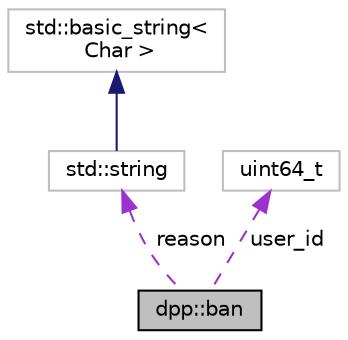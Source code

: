 digraph "dpp::ban"
{
 // INTERACTIVE_SVG=YES
 // LATEX_PDF_SIZE
  bgcolor="transparent";
  edge [fontname="Helvetica",fontsize="10",labelfontname="Helvetica",labelfontsize="10"];
  node [fontname="Helvetica",fontsize="10",shape=record];
  Node1 [label="dpp::ban",height=0.2,width=0.4,color="black", fillcolor="grey75", style="filled", fontcolor="black",tooltip="The ban class represents a ban on a guild."];
  Node2 -> Node1 [dir="back",color="darkorchid3",fontsize="10",style="dashed",label=" reason" ,fontname="Helvetica"];
  Node2 [label="std::string",height=0.2,width=0.4,color="grey75",tooltip=" "];
  Node3 -> Node2 [dir="back",color="midnightblue",fontsize="10",style="solid",fontname="Helvetica"];
  Node3 [label="std::basic_string\<\l Char \>",height=0.2,width=0.4,color="grey75",tooltip=" "];
  Node4 -> Node1 [dir="back",color="darkorchid3",fontsize="10",style="dashed",label=" user_id" ,fontname="Helvetica"];
  Node4 [label="uint64_t",height=0.2,width=0.4,color="grey75",tooltip=" "];
}
